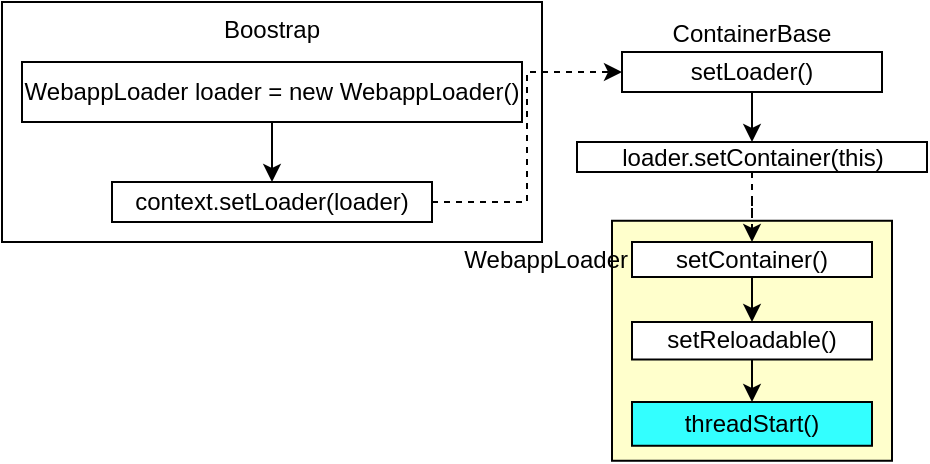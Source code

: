 <mxfile version="21.6.9" type="github">
  <diagram name="第 1 页" id="h69g2g7Fz1ihqMKoy8jV">
    <mxGraphModel dx="875" dy="478" grid="1" gridSize="10" guides="1" tooltips="1" connect="1" arrows="1" fold="1" page="1" pageScale="1" pageWidth="827" pageHeight="1169" math="0" shadow="0">
      <root>
        <mxCell id="0" />
        <mxCell id="1" parent="0" />
        <mxCell id="BhFwWJhNs19NjH5uu15Y-22" value="" style="rounded=0;whiteSpace=wrap;html=1;fillColor=#FFFFCC;" vertex="1" parent="1">
          <mxGeometry x="325" y="169.38" width="140" height="120" as="geometry" />
        </mxCell>
        <mxCell id="BhFwWJhNs19NjH5uu15Y-5" value="" style="group;" vertex="1" connectable="0" parent="1">
          <mxGeometry x="20" y="60" width="270" height="120" as="geometry" />
        </mxCell>
        <mxCell id="BhFwWJhNs19NjH5uu15Y-4" value="Boostrap" style="rounded=0;whiteSpace=wrap;html=1;verticalAlign=top;" vertex="1" parent="BhFwWJhNs19NjH5uu15Y-5">
          <mxGeometry width="270" height="120" as="geometry" />
        </mxCell>
        <mxCell id="BhFwWJhNs19NjH5uu15Y-1" value="WebappLoader loader = new WebappLoader()" style="rounded=0;whiteSpace=wrap;html=1;" vertex="1" parent="BhFwWJhNs19NjH5uu15Y-5">
          <mxGeometry x="10" y="30" width="250" height="30" as="geometry" />
        </mxCell>
        <mxCell id="BhFwWJhNs19NjH5uu15Y-2" value="context.setLoader(loader)" style="rounded=0;whiteSpace=wrap;html=1;" vertex="1" parent="BhFwWJhNs19NjH5uu15Y-5">
          <mxGeometry x="55" y="90" width="160" height="20" as="geometry" />
        </mxCell>
        <mxCell id="BhFwWJhNs19NjH5uu15Y-3" style="edgeStyle=orthogonalEdgeStyle;rounded=0;orthogonalLoop=1;jettySize=auto;html=1;exitX=0.5;exitY=1;exitDx=0;exitDy=0;entryX=0.5;entryY=0;entryDx=0;entryDy=0;" edge="1" parent="BhFwWJhNs19NjH5uu15Y-5" source="BhFwWJhNs19NjH5uu15Y-1" target="BhFwWJhNs19NjH5uu15Y-2">
          <mxGeometry relative="1" as="geometry" />
        </mxCell>
        <mxCell id="BhFwWJhNs19NjH5uu15Y-7" style="edgeStyle=orthogonalEdgeStyle;rounded=0;orthogonalLoop=1;jettySize=auto;html=1;exitX=1;exitY=0.5;exitDx=0;exitDy=0;entryX=0;entryY=0.5;entryDx=0;entryDy=0;dashed=1;" edge="1" parent="1" source="BhFwWJhNs19NjH5uu15Y-2" target="BhFwWJhNs19NjH5uu15Y-6">
          <mxGeometry relative="1" as="geometry" />
        </mxCell>
        <mxCell id="BhFwWJhNs19NjH5uu15Y-9" value="" style="group" vertex="1" connectable="0" parent="1">
          <mxGeometry x="330" y="80" width="130" height="30" as="geometry" />
        </mxCell>
        <mxCell id="BhFwWJhNs19NjH5uu15Y-6" value="ContainerBase" style="rounded=0;whiteSpace=wrap;html=1;verticalAlign=bottom;labelPosition=center;verticalLabelPosition=top;align=center;" vertex="1" parent="BhFwWJhNs19NjH5uu15Y-9">
          <mxGeometry y="5" width="130" height="20" as="geometry" />
        </mxCell>
        <mxCell id="BhFwWJhNs19NjH5uu15Y-8" value="setLoader()" style="text;html=1;strokeColor=none;fillColor=none;align=center;verticalAlign=middle;whiteSpace=wrap;rounded=0;" vertex="1" parent="BhFwWJhNs19NjH5uu15Y-9">
          <mxGeometry x="35" width="60" height="30" as="geometry" />
        </mxCell>
        <mxCell id="BhFwWJhNs19NjH5uu15Y-15" value="" style="edgeStyle=orthogonalEdgeStyle;rounded=0;orthogonalLoop=1;jettySize=auto;html=1;dashed=1;" edge="1" parent="1" source="BhFwWJhNs19NjH5uu15Y-12" target="BhFwWJhNs19NjH5uu15Y-14">
          <mxGeometry relative="1" as="geometry" />
        </mxCell>
        <mxCell id="BhFwWJhNs19NjH5uu15Y-12" value="loader.setContainer(this)" style="whiteSpace=wrap;html=1;verticalAlign=middle;rounded=0;" vertex="1" parent="1">
          <mxGeometry x="307.5" y="130" width="175" height="15" as="geometry" />
        </mxCell>
        <mxCell id="BhFwWJhNs19NjH5uu15Y-13" value="" style="edgeStyle=orthogonalEdgeStyle;rounded=0;orthogonalLoop=1;jettySize=auto;html=1;" edge="1" parent="1" source="BhFwWJhNs19NjH5uu15Y-6" target="BhFwWJhNs19NjH5uu15Y-12">
          <mxGeometry relative="1" as="geometry" />
        </mxCell>
        <mxCell id="BhFwWJhNs19NjH5uu15Y-17" value="" style="group" vertex="1" connectable="0" parent="1">
          <mxGeometry x="335" y="180" width="120" height="17.5" as="geometry" />
        </mxCell>
        <mxCell id="BhFwWJhNs19NjH5uu15Y-14" value="WebappLoader" style="whiteSpace=wrap;html=1;rounded=0;labelPosition=left;verticalLabelPosition=middle;align=right;verticalAlign=middle;" vertex="1" parent="BhFwWJhNs19NjH5uu15Y-17">
          <mxGeometry width="120" height="17.5" as="geometry" />
        </mxCell>
        <mxCell id="BhFwWJhNs19NjH5uu15Y-16" value="setContainer()" style="text;html=1;strokeColor=none;fillColor=none;align=center;verticalAlign=middle;whiteSpace=wrap;rounded=0;" vertex="1" parent="BhFwWJhNs19NjH5uu15Y-17">
          <mxGeometry x="30" y="3.75" width="60" height="10" as="geometry" />
        </mxCell>
        <mxCell id="BhFwWJhNs19NjH5uu15Y-21" value="" style="edgeStyle=orthogonalEdgeStyle;rounded=0;orthogonalLoop=1;jettySize=auto;html=1;" edge="1" parent="1" source="BhFwWJhNs19NjH5uu15Y-18" target="BhFwWJhNs19NjH5uu15Y-20">
          <mxGeometry relative="1" as="geometry" />
        </mxCell>
        <mxCell id="BhFwWJhNs19NjH5uu15Y-18" value="setReloadable()" style="whiteSpace=wrap;html=1;align=center;rounded=0;" vertex="1" parent="1">
          <mxGeometry x="335" y="220" width="120" height="18.75" as="geometry" />
        </mxCell>
        <mxCell id="BhFwWJhNs19NjH5uu15Y-19" value="" style="edgeStyle=orthogonalEdgeStyle;rounded=0;orthogonalLoop=1;jettySize=auto;html=1;" edge="1" parent="1" source="BhFwWJhNs19NjH5uu15Y-14" target="BhFwWJhNs19NjH5uu15Y-18">
          <mxGeometry relative="1" as="geometry" />
        </mxCell>
        <mxCell id="BhFwWJhNs19NjH5uu15Y-20" value="threadStart()" style="whiteSpace=wrap;html=1;rounded=0;fillColor=#33FFFF;" vertex="1" parent="1">
          <mxGeometry x="335" y="260" width="120" height="21.88" as="geometry" />
        </mxCell>
      </root>
    </mxGraphModel>
  </diagram>
</mxfile>
